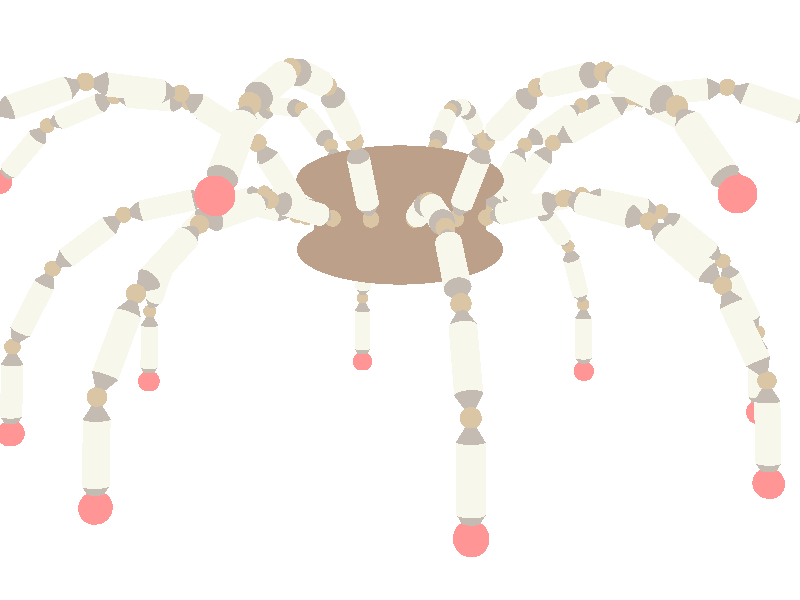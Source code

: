 // ==== Standard POV-Ray Includes ====
#include "colors.inc"	  // Standard Color definitions
#include "textures.inc"	  // Standard Texture definitions
#include "glass.inc"

                    
sphere
{	<0,0,0> 1	
	pigment
	{      
		color White
	}	              
	finish
	{
		//ambient 0.5
		diffuse 1.0
	}
	scale 10000
	translate 10000*y
	hollow
}
                    
                    
         
                    
// perspective (default) camera
camera {
  location  <0.0, 8.0, -35.0>
  direction z*2
  look_at   <0.0, 4.0,  0.0>
  right     x*image_width/image_height
	  
}                 

light_source {
  0*x                  // light's position (translated below)
  color rgb <1,1,1>    // light's color
  area_light
  <10, 0, 0> <0, 0, 10> // lights spread out across this distance (x * z)
  6, 6                // total number of lights in grid (4x*4z = 16 lights)
  adaptive 1          // 0,1,2,3...
  jitter              // adds random softening of light
  circular
  translate <-40, 100, -40>
}        

               
               
#declare armPartLength = 2.5;               
#declare armDiameter = 0.3;
     
#declare armPart =
union
{
	sphere { <0,0,0> armDiameter * 0.75
		texture { Tinny_Brass }	
	}
	cone {
  		0,  0.0,
  		y*0.5, armDiameter
  		texture { Aluminum }
	}   
	cylinder
	{
		y*0.5, 
		y*(armPartLength - 0.5),
		armDiameter
		texture { Soft_Silver }
	}  
	cone {
  		y*(armPartLength - 0.5), armDiameter,
  		y*(armPartLength), 0
  		texture { Aluminum }
	}   	
}     
               
                              
#declare arm =
union
{
	#declare joint = <0,0,0>;
	#declare step = 1;
	#while (step <= 5)
		#declare rotation = <0*step, 0, -25*step>;
		object { armPart 
			rotate rotation
			translate joint
		}	
		#declare delta = vrotate(armPartLength*y, rotation);
		#declare joint = joint + delta;
		#declare step = step + 1;   // increment our counter
	#end            
	sphere { joint, armDiameter * 1.25 
		pigment { rgbf<1,0.3,0.3,1> }
		finish { F_Glass5 }       
		interior { I_Glass }
	}
}
           
#declare bodyRadius = 3;           


#declare cover = 
		sphere { <0,0,0> 1	
			scale <bodyRadius, 1, bodyRadius>		
		}

 
#declare body =
union
{                                  
	object { cover translate 1.0*y }
	object { cover rotate x*180 translate -1.0*y }
	cylinder { <0,-0.7,0>, <0,0.7,0>, bodyRadius-0.5 }
	texture { Gold_Nugget }	   		
}
           
#declare spider =      
union
{                    
		#declare yrot = 0;
		#while (yrot < 360)
	 		object { arm  
	 			rotate z*(-10)
	 			translate x*bodyRadius	 	
	 			rotate y * (yrot)
	 		}
	 		#declare yrot = yrot + 45;
		#end

		#declare yrot = 0;
		#while (yrot < 360)
	 		object { arm  
	 			rotate z*(-52)	 			
	 			translate x*bodyRadius	 	
	 			rotate y * (yrot + 45*0.5)
	 		}
	 		#declare yrot = yrot + 45;
		#end

	object { body }		

}                       

object { spider
	translate y*6.5
	rotate y*15
}